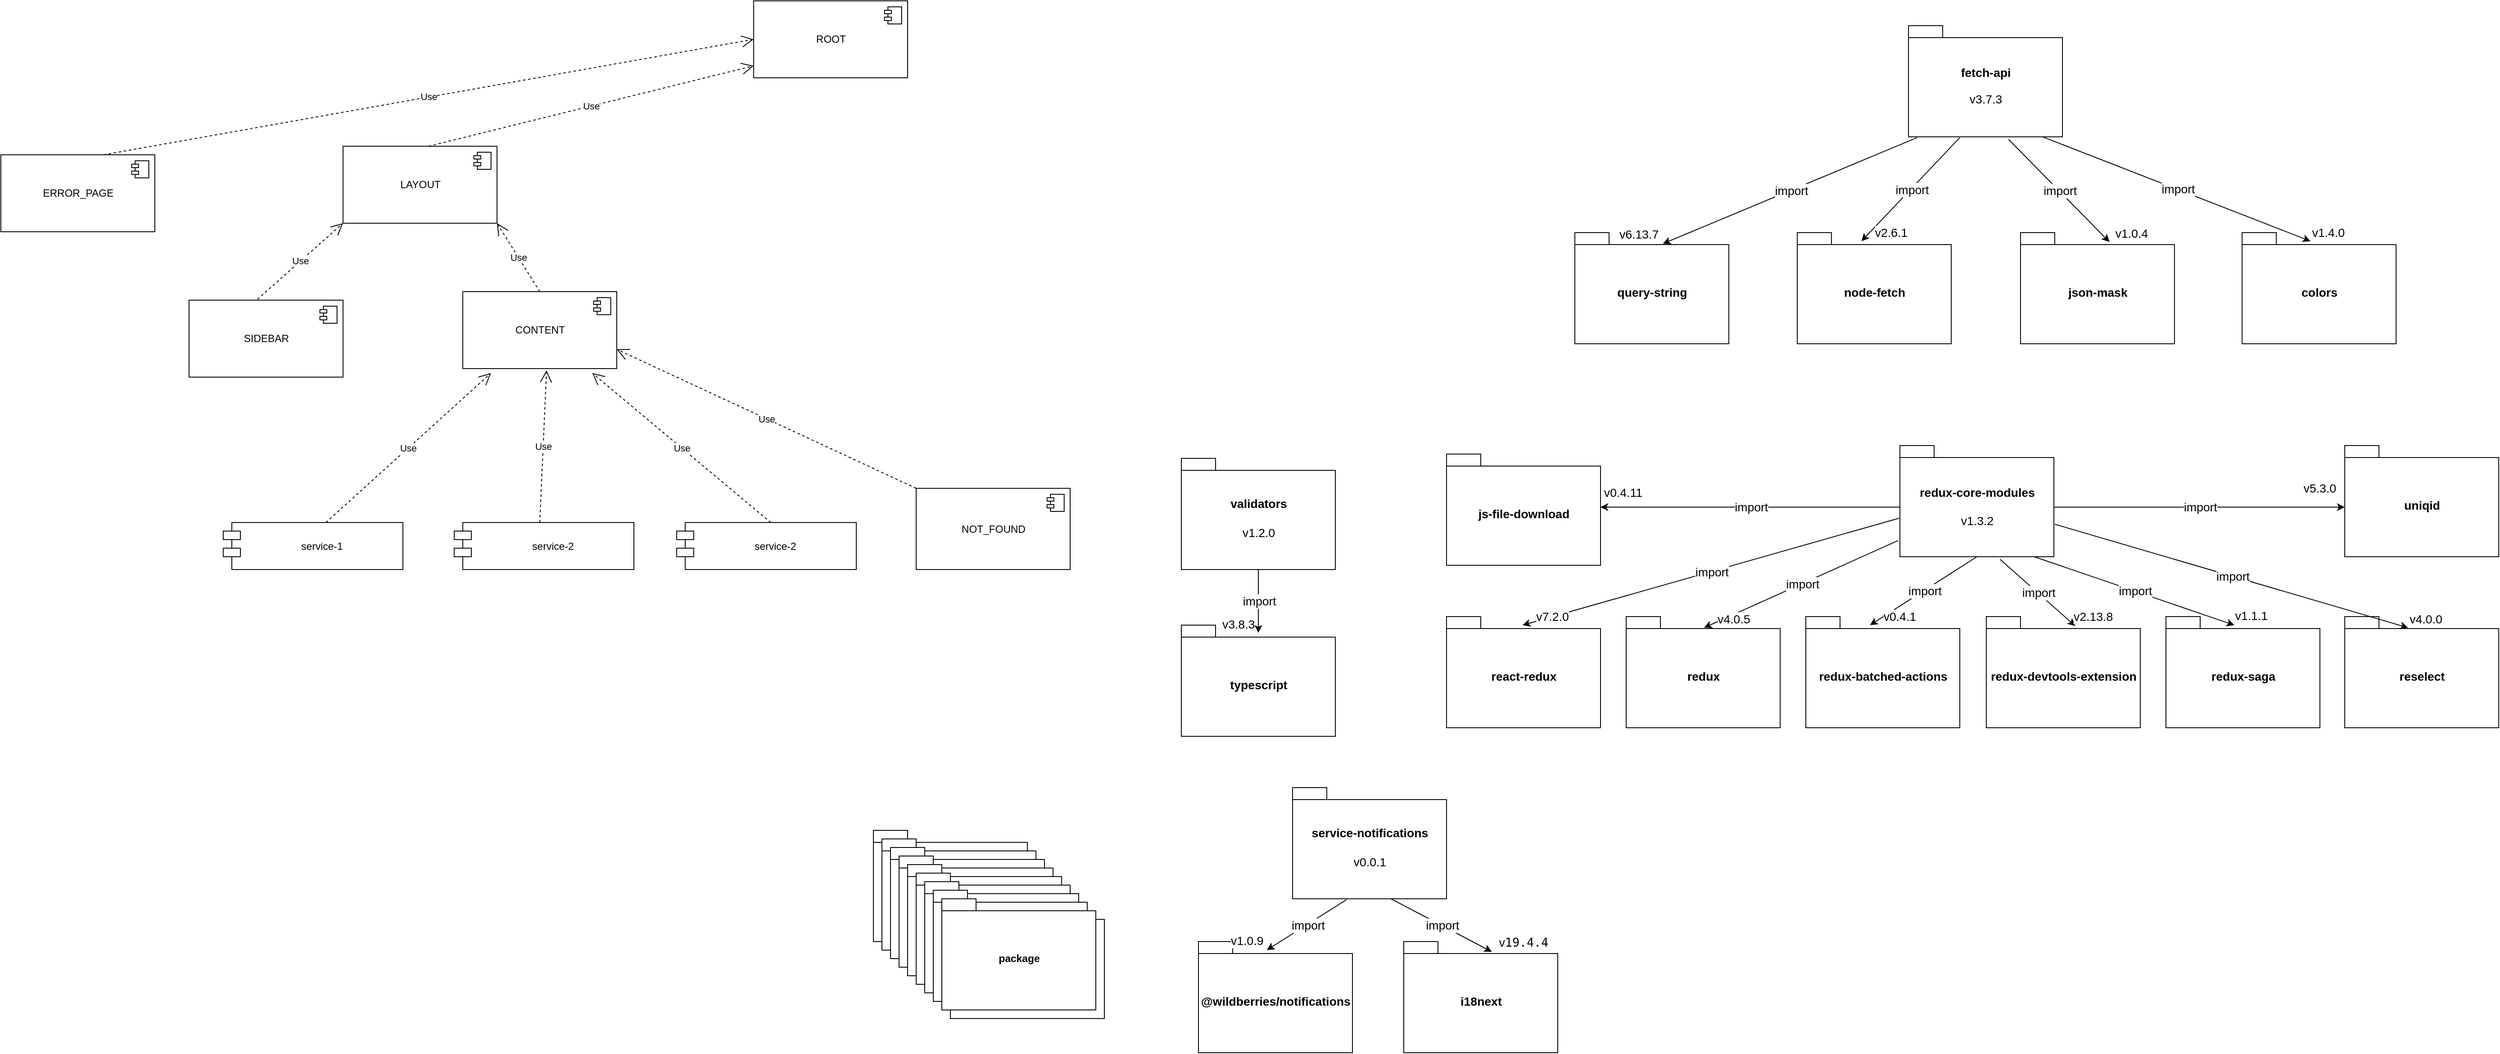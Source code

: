 <mxfile version="14.6.6" type="github">
  <diagram id="a_5FdtYtCZj7OGpo-Fc9" name="Page-1">
    <mxGraphModel dx="3689" dy="774" grid="1" gridSize="10" guides="1" tooltips="1" connect="1" arrows="1" fold="1" page="1" pageScale="1" pageWidth="2339" pageHeight="3300" math="0" shadow="0">
      <root>
        <mxCell id="0" />
        <mxCell id="1" parent="0" />
        <mxCell id="4YIqJ9_skGSq3MTqp_Pp-7" value="service-1" style="shape=module;align=left;spacingLeft=20;align=center;verticalAlign=middle;html=1;" parent="1" vertex="1">
          <mxGeometry x="-350" y="650" width="210" height="55" as="geometry" />
        </mxCell>
        <mxCell id="4YIqJ9_skGSq3MTqp_Pp-8" value="package" style="shape=folder;fontStyle=1;spacingTop=10;tabWidth=40;tabHeight=14;tabPosition=left;html=1;" parent="1" vertex="1">
          <mxGeometry x="410" y="1010" width="180" height="130" as="geometry" />
        </mxCell>
        <mxCell id="4YIqJ9_skGSq3MTqp_Pp-9" value="ROOT" style="html=1;dropTarget=0;" parent="1" vertex="1">
          <mxGeometry x="270" y="40" width="180" height="90" as="geometry" />
        </mxCell>
        <mxCell id="4YIqJ9_skGSq3MTqp_Pp-10" value="" style="shape=module;jettyWidth=8;jettyHeight=4;" parent="4YIqJ9_skGSq3MTqp_Pp-9" vertex="1">
          <mxGeometry x="1" width="20" height="20" relative="1" as="geometry">
            <mxPoint x="-27" y="7" as="offset" />
          </mxGeometry>
        </mxCell>
        <mxCell id="4YIqJ9_skGSq3MTqp_Pp-11" value="LAYOUT" style="html=1;dropTarget=0;" parent="1" vertex="1">
          <mxGeometry x="-210" y="210" width="180" height="90" as="geometry" />
        </mxCell>
        <mxCell id="4YIqJ9_skGSq3MTqp_Pp-12" value="" style="shape=module;jettyWidth=8;jettyHeight=4;" parent="4YIqJ9_skGSq3MTqp_Pp-11" vertex="1">
          <mxGeometry x="1" width="20" height="20" relative="1" as="geometry">
            <mxPoint x="-27" y="7" as="offset" />
          </mxGeometry>
        </mxCell>
        <mxCell id="4YIqJ9_skGSq3MTqp_Pp-13" value="SIDEBAR" style="html=1;dropTarget=0;" parent="1" vertex="1">
          <mxGeometry x="-390" y="390" width="180" height="90" as="geometry" />
        </mxCell>
        <mxCell id="4YIqJ9_skGSq3MTqp_Pp-14" value="" style="shape=module;jettyWidth=8;jettyHeight=4;" parent="4YIqJ9_skGSq3MTqp_Pp-13" vertex="1">
          <mxGeometry x="1" width="20" height="20" relative="1" as="geometry">
            <mxPoint x="-27" y="7" as="offset" />
          </mxGeometry>
        </mxCell>
        <mxCell id="4YIqJ9_skGSq3MTqp_Pp-15" value="CONTENT" style="html=1;dropTarget=0;" parent="1" vertex="1">
          <mxGeometry x="-70" y="380" width="180" height="90" as="geometry" />
        </mxCell>
        <mxCell id="4YIqJ9_skGSq3MTqp_Pp-16" value="" style="shape=module;jettyWidth=8;jettyHeight=4;" parent="4YIqJ9_skGSq3MTqp_Pp-15" vertex="1">
          <mxGeometry x="1" width="20" height="20" relative="1" as="geometry">
            <mxPoint x="-27" y="7" as="offset" />
          </mxGeometry>
        </mxCell>
        <mxCell id="4YIqJ9_skGSq3MTqp_Pp-17" value="service-2" style="shape=module;align=left;spacingLeft=20;align=center;verticalAlign=middle;html=1;" parent="1" vertex="1">
          <mxGeometry x="-80" y="650" width="210" height="55" as="geometry" />
        </mxCell>
        <mxCell id="4YIqJ9_skGSq3MTqp_Pp-18" value="service-2" style="shape=module;align=left;spacingLeft=20;align=center;verticalAlign=middle;html=1;" parent="1" vertex="1">
          <mxGeometry x="180" y="650" width="210" height="55" as="geometry" />
        </mxCell>
        <mxCell id="4YIqJ9_skGSq3MTqp_Pp-19" value="Use" style="endArrow=open;endSize=12;dashed=1;html=1;entryX=0;entryY=1;entryDx=0;entryDy=0;" parent="1" target="4YIqJ9_skGSq3MTqp_Pp-11" edge="1">
          <mxGeometry width="160" relative="1" as="geometry">
            <mxPoint x="-310" y="389" as="sourcePoint" />
            <mxPoint x="-150" y="389" as="targetPoint" />
          </mxGeometry>
        </mxCell>
        <mxCell id="4YIqJ9_skGSq3MTqp_Pp-20" value="ERROR_PAGE" style="html=1;dropTarget=0;" parent="1" vertex="1">
          <mxGeometry x="-610" y="220" width="180" height="90" as="geometry" />
        </mxCell>
        <mxCell id="4YIqJ9_skGSq3MTqp_Pp-21" value="" style="shape=module;jettyWidth=8;jettyHeight=4;" parent="4YIqJ9_skGSq3MTqp_Pp-20" vertex="1">
          <mxGeometry x="1" width="20" height="20" relative="1" as="geometry">
            <mxPoint x="-27" y="7" as="offset" />
          </mxGeometry>
        </mxCell>
        <mxCell id="4YIqJ9_skGSq3MTqp_Pp-22" value="Use" style="endArrow=open;endSize=12;dashed=1;html=1;entryX=0;entryY=0.5;entryDx=0;entryDy=0;" parent="1" target="4YIqJ9_skGSq3MTqp_Pp-9" edge="1">
          <mxGeometry width="160" relative="1" as="geometry">
            <mxPoint x="-490" y="220" as="sourcePoint" />
            <mxPoint x="-330" y="1" as="targetPoint" />
          </mxGeometry>
        </mxCell>
        <mxCell id="4YIqJ9_skGSq3MTqp_Pp-23" value="Use" style="endArrow=open;endSize=12;dashed=1;html=1;entryX=1;entryY=1;entryDx=0;entryDy=0;" parent="1" target="4YIqJ9_skGSq3MTqp_Pp-11" edge="1">
          <mxGeometry width="160" relative="1" as="geometry">
            <mxPoint x="20" y="380" as="sourcePoint" />
            <mxPoint x="120" y="291" as="targetPoint" />
          </mxGeometry>
        </mxCell>
        <mxCell id="4YIqJ9_skGSq3MTqp_Pp-24" value="package" style="shape=folder;fontStyle=1;spacingTop=10;tabWidth=40;tabHeight=14;tabPosition=left;html=1;" parent="1" vertex="1">
          <mxGeometry x="420" y="1020" width="180" height="130" as="geometry" />
        </mxCell>
        <mxCell id="4YIqJ9_skGSq3MTqp_Pp-25" value="package" style="shape=folder;fontStyle=1;spacingTop=10;tabWidth=40;tabHeight=14;tabPosition=left;html=1;" parent="1" vertex="1">
          <mxGeometry x="430" y="1030" width="180" height="130" as="geometry" />
        </mxCell>
        <mxCell id="4YIqJ9_skGSq3MTqp_Pp-26" value="package" style="shape=folder;fontStyle=1;spacingTop=10;tabWidth=40;tabHeight=14;tabPosition=left;html=1;" parent="1" vertex="1">
          <mxGeometry x="440" y="1040" width="180" height="130" as="geometry" />
        </mxCell>
        <mxCell id="4YIqJ9_skGSq3MTqp_Pp-27" value="package" style="shape=folder;fontStyle=1;spacingTop=10;tabWidth=40;tabHeight=14;tabPosition=left;html=1;" parent="1" vertex="1">
          <mxGeometry x="450" y="1050" width="180" height="130" as="geometry" />
        </mxCell>
        <mxCell id="4YIqJ9_skGSq3MTqp_Pp-28" value="package" style="shape=folder;fontStyle=1;spacingTop=10;tabWidth=40;tabHeight=14;tabPosition=left;html=1;" parent="1" vertex="1">
          <mxGeometry x="460" y="1060" width="180" height="130" as="geometry" />
        </mxCell>
        <mxCell id="4YIqJ9_skGSq3MTqp_Pp-29" value="&lt;code&gt;&lt;font&gt;&lt;font face=&quot;Helvetica&quot; style=&quot;font-size: 14px&quot;&gt;service-notifications&lt;br&gt;&lt;/font&gt;&lt;/font&gt;&lt;font face=&quot;Helvetica&quot;&gt;&lt;font style=&quot;font-size: 14px&quot;&gt;&lt;br&gt;&lt;span style=&quot;font-weight: normal&quot;&gt;v0.0.1&lt;/span&gt;&lt;/font&gt;&lt;br&gt;&lt;/font&gt;&lt;/code&gt;" style="shape=folder;fontStyle=1;spacingTop=10;tabWidth=40;tabHeight=14;tabPosition=left;html=1;" parent="1" vertex="1">
          <mxGeometry x="900" y="960" width="180" height="130" as="geometry" />
        </mxCell>
        <mxCell id="4YIqJ9_skGSq3MTqp_Pp-30" value="&lt;font style=&quot;font-size: 14px&quot;&gt;&lt;span style=&quot;background-color: rgb(255 , 255 , 255)&quot;&gt;&lt;font&gt;validators&lt;br&gt;&lt;br&gt;&lt;span style=&quot;font-weight: normal&quot;&gt;&lt;font&gt;v&lt;/font&gt;&lt;/span&gt;&lt;/font&gt;&lt;/span&gt;&lt;span style=&quot;font-family: , &amp;#34;consolas&amp;#34; , &amp;#34;liberation mono&amp;#34; , &amp;#34;menlo&amp;#34; , monospace ; background-color: rgb(255 , 255 , 255) ; font-weight: normal&quot;&gt;1.2.0&lt;/span&gt;&lt;/font&gt;&lt;span style=&quot;background-color: rgb(255 , 255 , 255)&quot;&gt;&lt;font style=&quot;font-size: 14px&quot;&gt;&lt;br&gt;&lt;/font&gt;&lt;/span&gt;" style="shape=folder;fontStyle=1;spacingTop=10;tabWidth=40;tabHeight=14;tabPosition=left;html=1;" parent="1" vertex="1">
          <mxGeometry x="770" y="575" width="180" height="130" as="geometry" />
        </mxCell>
        <mxCell id="4YIqJ9_skGSq3MTqp_Pp-31" value="&lt;span style=&quot;background-color: rgb(255 , 255 , 255)&quot;&gt;&lt;font style=&quot;font-size: 14px&quot;&gt;typescript&lt;/font&gt;&lt;/span&gt;" style="shape=folder;fontStyle=1;spacingTop=10;tabWidth=40;tabHeight=14;tabPosition=left;html=1;" parent="1" vertex="1">
          <mxGeometry x="770" y="770" width="180" height="130" as="geometry" />
        </mxCell>
        <mxCell id="4YIqJ9_skGSq3MTqp_Pp-32" value="&lt;span style=&quot;background-color: rgb(255 , 255 , 255)&quot;&gt;&lt;font style=&quot;font-size: 14px&quot;&gt;query-string&lt;/font&gt;&lt;/span&gt;" style="shape=folder;fontStyle=1;spacingTop=10;tabWidth=40;tabHeight=14;tabPosition=left;html=1;" parent="1" vertex="1">
          <mxGeometry x="1230" y="310.97" width="180" height="130" as="geometry" />
        </mxCell>
        <mxCell id="4YIqJ9_skGSq3MTqp_Pp-33" value="&lt;font&gt;&lt;font style=&quot;font-size: 14px&quot;&gt;node-fetch&lt;/font&gt;&lt;br&gt;&lt;/font&gt;" style="shape=folder;fontStyle=1;spacingTop=10;tabWidth=40;tabHeight=14;tabPosition=left;html=1;" parent="1" vertex="1">
          <mxGeometry x="1490" y="310.97" width="180" height="130" as="geometry" />
        </mxCell>
        <mxCell id="4YIqJ9_skGSq3MTqp_Pp-34" value="&lt;font&gt;&lt;font style=&quot;font-size: 14px&quot;&gt;json-mask&lt;/font&gt;&lt;br&gt;&lt;/font&gt;" style="shape=folder;fontStyle=1;spacingTop=10;tabWidth=40;tabHeight=14;tabPosition=left;html=1;" parent="1" vertex="1">
          <mxGeometry x="1750.98" y="310.97" width="180" height="130" as="geometry" />
        </mxCell>
        <mxCell id="4YIqJ9_skGSq3MTqp_Pp-36" value="&lt;font&gt;&lt;font style=&quot;font-size: 14px&quot;&gt;fetch-api&lt;/font&gt;&lt;br&gt;&lt;br&gt;&lt;font style=&quot;font-size: 14px ; font-weight: normal&quot;&gt;v3.7.3&lt;/font&gt;&lt;br&gt;&lt;/font&gt;" style="shape=folder;fontStyle=1;spacingTop=10;tabWidth=40;tabHeight=14;tabPosition=left;html=1;" parent="1" vertex="1">
          <mxGeometry x="1620" y="69.03" width="180" height="130" as="geometry" />
        </mxCell>
        <mxCell id="4YIqJ9_skGSq3MTqp_Pp-37" value="&lt;font&gt;&lt;font style=&quot;font-size: 14px&quot;&gt;colors&lt;/font&gt;&lt;br&gt;&lt;/font&gt;" style="shape=folder;fontStyle=1;spacingTop=10;tabWidth=40;tabHeight=14;tabPosition=left;html=1;" parent="1" vertex="1">
          <mxGeometry x="2010" y="310.97" width="180" height="130" as="geometry" />
        </mxCell>
        <mxCell id="4YIqJ9_skGSq3MTqp_Pp-38" value="Use" style="endArrow=open;endSize=12;dashed=1;html=1;entryX=0.183;entryY=1.059;entryDx=0;entryDy=0;entryPerimeter=0;" parent="1" target="4YIqJ9_skGSq3MTqp_Pp-15" edge="1">
          <mxGeometry width="160" relative="1" as="geometry">
            <mxPoint x="-230" y="650" as="sourcePoint" />
            <mxPoint x="20" y="480" as="targetPoint" />
          </mxGeometry>
        </mxCell>
        <mxCell id="4YIqJ9_skGSq3MTqp_Pp-39" value="Use" style="endArrow=open;endSize=12;dashed=1;html=1;entryX=0.544;entryY=1.022;entryDx=0;entryDy=0;entryPerimeter=0;" parent="1" target="4YIqJ9_skGSq3MTqp_Pp-15" edge="1">
          <mxGeometry width="160" relative="1" as="geometry">
            <mxPoint x="20" y="650" as="sourcePoint" />
            <mxPoint x="180" y="470" as="targetPoint" />
          </mxGeometry>
        </mxCell>
        <mxCell id="4YIqJ9_skGSq3MTqp_Pp-40" value="Use" style="endArrow=open;endSize=12;dashed=1;html=1;entryX=0.841;entryY=1.059;entryDx=0;entryDy=0;entryPerimeter=0;" parent="1" target="4YIqJ9_skGSq3MTqp_Pp-15" edge="1">
          <mxGeometry width="160" relative="1" as="geometry">
            <mxPoint x="290" y="650" as="sourcePoint" />
            <mxPoint x="297.92" y="471.98" as="targetPoint" />
          </mxGeometry>
        </mxCell>
        <mxCell id="4YIqJ9_skGSq3MTqp_Pp-41" value="Use" style="endArrow=open;endSize=12;dashed=1;html=1;entryX=0;entryY=0.844;entryDx=0;entryDy=0;entryPerimeter=0;" parent="1" target="4YIqJ9_skGSq3MTqp_Pp-9" edge="1">
          <mxGeometry width="160" relative="1" as="geometry">
            <mxPoint x="-110" y="210" as="sourcePoint" />
            <mxPoint x="650" y="75" as="targetPoint" />
          </mxGeometry>
        </mxCell>
        <mxCell id="4YIqJ9_skGSq3MTqp_Pp-42" value="NOT_FOUND" style="html=1;dropTarget=0;" parent="1" vertex="1">
          <mxGeometry x="460" y="610" width="180" height="95" as="geometry" />
        </mxCell>
        <mxCell id="4YIqJ9_skGSq3MTqp_Pp-43" value="" style="shape=module;jettyWidth=8;jettyHeight=4;" parent="4YIqJ9_skGSq3MTqp_Pp-42" vertex="1">
          <mxGeometry x="1" width="20" height="20" relative="1" as="geometry">
            <mxPoint x="-27" y="7" as="offset" />
          </mxGeometry>
        </mxCell>
        <mxCell id="4YIqJ9_skGSq3MTqp_Pp-46" value="Use" style="endArrow=open;endSize=12;dashed=1;html=1;exitX=0;exitY=0;exitDx=0;exitDy=0;entryX=1;entryY=0.75;entryDx=0;entryDy=0;" parent="1" source="4YIqJ9_skGSq3MTqp_Pp-42" target="4YIqJ9_skGSq3MTqp_Pp-15" edge="1">
          <mxGeometry width="160" relative="1" as="geometry">
            <mxPoint x="300" y="660" as="sourcePoint" />
            <mxPoint x="30" y="482" as="targetPoint" />
          </mxGeometry>
        </mxCell>
        <mxCell id="KczL7LweS5aCczgaJEiZ-11" value="Label" style="endArrow=classic;html=1;exitX=0.65;exitY=1.023;exitDx=0;exitDy=0;exitPerimeter=0;entryX=0.578;entryY=0.085;entryDx=0;entryDy=0;entryPerimeter=0;" edge="1" parent="1" source="4YIqJ9_skGSq3MTqp_Pp-36" target="4YIqJ9_skGSq3MTqp_Pp-34">
          <mxGeometry relative="1" as="geometry">
            <mxPoint x="1200" y="540.97" as="sourcePoint" />
            <mxPoint x="1420" y="540.97" as="targetPoint" />
          </mxGeometry>
        </mxCell>
        <mxCell id="KczL7LweS5aCczgaJEiZ-12" value="&lt;font style=&quot;font-size: 14px&quot;&gt;import&lt;/font&gt;" style="edgeLabel;resizable=0;html=1;align=center;verticalAlign=middle;" connectable="0" vertex="1" parent="KczL7LweS5aCczgaJEiZ-11">
          <mxGeometry relative="1" as="geometry">
            <mxPoint x="1" as="offset" />
          </mxGeometry>
        </mxCell>
        <mxCell id="KczL7LweS5aCczgaJEiZ-14" value="&lt;font style=&quot;font-size: 14px&quot;&gt;v1.0.4&lt;/font&gt;" style="edgeLabel;resizable=0;html=1;align=right;verticalAlign=bottom;" connectable="0" vertex="1" parent="KczL7LweS5aCczgaJEiZ-11">
          <mxGeometry x="1" relative="1" as="geometry">
            <mxPoint x="45" as="offset" />
          </mxGeometry>
        </mxCell>
        <mxCell id="KczL7LweS5aCczgaJEiZ-15" value="Label" style="endArrow=classic;html=1;entryX=0.444;entryY=0.077;entryDx=0;entryDy=0;entryPerimeter=0;exitX=0.872;exitY=1;exitDx=0;exitDy=0;exitPerimeter=0;" edge="1" parent="1" source="4YIqJ9_skGSq3MTqp_Pp-36" target="4YIqJ9_skGSq3MTqp_Pp-37">
          <mxGeometry relative="1" as="geometry">
            <mxPoint x="1980" y="300.97" as="sourcePoint" />
            <mxPoint x="1890" y="330.97" as="targetPoint" />
          </mxGeometry>
        </mxCell>
        <mxCell id="KczL7LweS5aCczgaJEiZ-16" value="&lt;font style=&quot;font-size: 14px&quot;&gt;import&lt;/font&gt;" style="edgeLabel;resizable=0;html=1;align=center;verticalAlign=middle;" connectable="0" vertex="1" parent="KczL7LweS5aCczgaJEiZ-15">
          <mxGeometry relative="1" as="geometry">
            <mxPoint x="1" as="offset" />
          </mxGeometry>
        </mxCell>
        <mxCell id="KczL7LweS5aCczgaJEiZ-18" value="&lt;font style=&quot;font-size: 14px&quot;&gt;v1.4.0&lt;/font&gt;" style="edgeLabel;resizable=0;html=1;align=right;verticalAlign=bottom;" connectable="0" vertex="1" parent="KczL7LweS5aCczgaJEiZ-15">
          <mxGeometry x="1" relative="1" as="geometry">
            <mxPoint x="40" as="offset" />
          </mxGeometry>
        </mxCell>
        <mxCell id="KczL7LweS5aCczgaJEiZ-19" value="Label" style="endArrow=classic;html=1;entryX=0.417;entryY=0.077;entryDx=0;entryDy=0;entryPerimeter=0;" edge="1" parent="1" target="4YIqJ9_skGSq3MTqp_Pp-33">
          <mxGeometry relative="1" as="geometry">
            <mxPoint x="1680" y="199.97" as="sourcePoint" />
            <mxPoint x="1680" y="300.97" as="targetPoint" />
          </mxGeometry>
        </mxCell>
        <mxCell id="KczL7LweS5aCczgaJEiZ-20" value="&lt;font style=&quot;font-size: 14px&quot;&gt;import&lt;/font&gt;" style="edgeLabel;resizable=0;html=1;align=center;verticalAlign=middle;" connectable="0" vertex="1" parent="KczL7LweS5aCczgaJEiZ-19">
          <mxGeometry relative="1" as="geometry">
            <mxPoint x="1" as="offset" />
          </mxGeometry>
        </mxCell>
        <mxCell id="KczL7LweS5aCczgaJEiZ-22" value="&lt;font style=&quot;font-size: 14px&quot;&gt;v2.6.1&lt;/font&gt;" style="edgeLabel;resizable=0;html=1;align=right;verticalAlign=bottom;" connectable="0" vertex="1" parent="KczL7LweS5aCczgaJEiZ-19">
          <mxGeometry x="1" relative="1" as="geometry">
            <mxPoint x="55" as="offset" />
          </mxGeometry>
        </mxCell>
        <mxCell id="KczL7LweS5aCczgaJEiZ-23" value="Label" style="endArrow=classic;html=1;entryX=0.572;entryY=0.1;entryDx=0;entryDy=0;entryPerimeter=0;exitX=0.056;exitY=1.007;exitDx=0;exitDy=0;exitPerimeter=0;" edge="1" parent="1" source="4YIqJ9_skGSq3MTqp_Pp-36" target="4YIqJ9_skGSq3MTqp_Pp-32">
          <mxGeometry relative="1" as="geometry">
            <mxPoint x="1570" y="200.97" as="sourcePoint" />
            <mxPoint x="1270" y="290.97" as="targetPoint" />
          </mxGeometry>
        </mxCell>
        <mxCell id="KczL7LweS5aCczgaJEiZ-24" value="&lt;font style=&quot;font-size: 14px&quot;&gt;import&lt;/font&gt;" style="edgeLabel;resizable=0;html=1;align=center;verticalAlign=middle;" connectable="0" vertex="1" parent="KczL7LweS5aCczgaJEiZ-23">
          <mxGeometry relative="1" as="geometry">
            <mxPoint x="1" as="offset" />
          </mxGeometry>
        </mxCell>
        <mxCell id="KczL7LweS5aCczgaJEiZ-26" value="&lt;span style=&quot;font-family: , &amp;#34;consolas&amp;#34; , &amp;#34;liberation mono&amp;#34; , &amp;#34;menlo&amp;#34; , monospace&quot;&gt;&lt;font style=&quot;font-size: 14px&quot;&gt;v6.13.7&lt;/font&gt;&lt;/span&gt;" style="edgeLabel;resizable=0;html=1;align=right;verticalAlign=bottom;" connectable="0" vertex="1" parent="KczL7LweS5aCczgaJEiZ-23">
          <mxGeometry x="1" relative="1" as="geometry">
            <mxPoint x="-4" as="offset" />
          </mxGeometry>
        </mxCell>
        <mxCell id="KczL7LweS5aCczgaJEiZ-27" value="&lt;span style=&quot;font-family: , &amp;#34;consolas&amp;#34; , &amp;#34;liberation mono&amp;#34; , &amp;#34;menlo&amp;#34; , monospace ; background-color: rgb(255 , 255 , 255)&quot;&gt;&lt;font style=&quot;font-size: 14px&quot;&gt;redux&lt;/font&gt;&lt;/span&gt;" style="shape=folder;fontStyle=1;spacingTop=10;tabWidth=40;tabHeight=14;tabPosition=left;html=1;" vertex="1" parent="1">
          <mxGeometry x="1290" y="760" width="180" height="130" as="geometry" />
        </mxCell>
        <mxCell id="KczL7LweS5aCczgaJEiZ-28" value="&lt;font&gt;&lt;span style=&quot;background-color: rgb(255 , 255 , 255)&quot;&gt;&lt;font style=&quot;font-size: 14px&quot;&gt;redux-batched-actions&lt;/font&gt;&lt;/span&gt;&lt;br&gt;&lt;/font&gt;" style="shape=folder;fontStyle=1;spacingTop=10;tabWidth=40;tabHeight=14;tabPosition=left;html=1;" vertex="1" parent="1">
          <mxGeometry x="1500" y="760" width="180" height="130" as="geometry" />
        </mxCell>
        <mxCell id="KczL7LweS5aCczgaJEiZ-29" value="&lt;font&gt;&lt;span style=&quot;background-color: rgb(255 , 255 , 255)&quot;&gt;&lt;font style=&quot;font-size: 14px&quot;&gt;redux-devtools-extension&lt;/font&gt;&lt;/span&gt;&lt;br&gt;&lt;/font&gt;" style="shape=folder;fontStyle=1;spacingTop=10;tabWidth=40;tabHeight=14;tabPosition=left;html=1;" vertex="1" parent="1">
          <mxGeometry x="1710.98" y="760" width="180" height="130" as="geometry" />
        </mxCell>
        <mxCell id="KczL7LweS5aCczgaJEiZ-30" value="&lt;font&gt;&lt;span style=&quot;background-color: rgb(255 , 255 , 255)&quot;&gt;&lt;font style=&quot;font-size: 14px&quot;&gt;redux-core-modules&lt;/font&gt;&lt;/span&gt;&lt;span style=&quot;font-size: 18px&quot;&gt;&lt;br&gt;&lt;/span&gt;&lt;br&gt;&lt;font style=&quot;font-size: 14px ; font-weight: normal&quot;&gt;v1.3.2&lt;/font&gt;&lt;br&gt;&lt;/font&gt;" style="shape=folder;fontStyle=1;spacingTop=10;tabWidth=40;tabHeight=14;tabPosition=left;html=1;" vertex="1" parent="1">
          <mxGeometry x="1610" y="560" width="180" height="130" as="geometry" />
        </mxCell>
        <mxCell id="KczL7LweS5aCczgaJEiZ-31" value="&lt;font&gt;&lt;span style=&quot;font-family: , &amp;#34;consolas&amp;#34; , &amp;#34;liberation mono&amp;#34; , &amp;#34;menlo&amp;#34; , monospace ; background-color: rgb(255 , 255 , 255)&quot;&gt;&lt;font style=&quot;font-size: 14px&quot;&gt;redux-saga&lt;/font&gt;&lt;/span&gt;&lt;br&gt;&lt;/font&gt;" style="shape=folder;fontStyle=1;spacingTop=10;tabWidth=40;tabHeight=14;tabPosition=left;html=1;" vertex="1" parent="1">
          <mxGeometry x="1920.98" y="760" width="180" height="130" as="geometry" />
        </mxCell>
        <mxCell id="KczL7LweS5aCczgaJEiZ-32" value="Label" style="endArrow=classic;html=1;exitX=0.65;exitY=1.023;exitDx=0;exitDy=0;exitPerimeter=0;entryX=0.578;entryY=0.085;entryDx=0;entryDy=0;entryPerimeter=0;" edge="1" parent="1" source="KczL7LweS5aCczgaJEiZ-30" target="KczL7LweS5aCczgaJEiZ-29">
          <mxGeometry relative="1" as="geometry">
            <mxPoint x="1160" y="1031.94" as="sourcePoint" />
            <mxPoint x="1380" y="1031.94" as="targetPoint" />
          </mxGeometry>
        </mxCell>
        <mxCell id="KczL7LweS5aCczgaJEiZ-33" value="&lt;font style=&quot;font-size: 14px&quot;&gt;import&lt;/font&gt;" style="edgeLabel;resizable=0;html=1;align=center;verticalAlign=middle;" connectable="0" vertex="1" parent="KczL7LweS5aCczgaJEiZ-32">
          <mxGeometry relative="1" as="geometry">
            <mxPoint x="1" as="offset" />
          </mxGeometry>
        </mxCell>
        <mxCell id="KczL7LweS5aCczgaJEiZ-34" value="&lt;font style=&quot;font-size: 14px&quot;&gt;&lt;font&gt;v&lt;/font&gt;&lt;span style=&quot;font-family: , &amp;#34;consolas&amp;#34; , &amp;#34;liberation mono&amp;#34; , &amp;#34;menlo&amp;#34; , monospace&quot;&gt;2.13.8&lt;/span&gt;&lt;/font&gt;" style="edgeLabel;resizable=0;html=1;align=right;verticalAlign=bottom;" connectable="0" vertex="1" parent="KczL7LweS5aCczgaJEiZ-32">
          <mxGeometry x="1" relative="1" as="geometry">
            <mxPoint x="45" as="offset" />
          </mxGeometry>
        </mxCell>
        <mxCell id="KczL7LweS5aCczgaJEiZ-35" value="Label" style="endArrow=classic;html=1;entryX=0.444;entryY=0.077;entryDx=0;entryDy=0;entryPerimeter=0;exitX=0.872;exitY=1;exitDx=0;exitDy=0;exitPerimeter=0;" edge="1" parent="1" source="KczL7LweS5aCczgaJEiZ-30" target="KczL7LweS5aCczgaJEiZ-31">
          <mxGeometry relative="1" as="geometry">
            <mxPoint x="1940" y="791.94" as="sourcePoint" />
            <mxPoint x="1850" y="821.94" as="targetPoint" />
          </mxGeometry>
        </mxCell>
        <mxCell id="KczL7LweS5aCczgaJEiZ-36" value="&lt;font style=&quot;font-size: 14px&quot;&gt;import&lt;/font&gt;" style="edgeLabel;resizable=0;html=1;align=center;verticalAlign=middle;" connectable="0" vertex="1" parent="KczL7LweS5aCczgaJEiZ-35">
          <mxGeometry relative="1" as="geometry">
            <mxPoint x="1" as="offset" />
          </mxGeometry>
        </mxCell>
        <mxCell id="KczL7LweS5aCczgaJEiZ-37" value="&lt;font style=&quot;font-size: 14px&quot;&gt;&lt;font&gt;v&lt;/font&gt;&lt;span style=&quot;font-family: , &amp;#34;consolas&amp;#34; , &amp;#34;liberation mono&amp;#34; , &amp;#34;menlo&amp;#34; , monospace&quot;&gt;1.1.1&lt;/span&gt;&lt;/font&gt;" style="edgeLabel;resizable=0;html=1;align=right;verticalAlign=bottom;" connectable="0" vertex="1" parent="KczL7LweS5aCczgaJEiZ-35">
          <mxGeometry x="1" relative="1" as="geometry">
            <mxPoint x="40" as="offset" />
          </mxGeometry>
        </mxCell>
        <mxCell id="KczL7LweS5aCczgaJEiZ-38" value="Label" style="endArrow=classic;html=1;entryX=0.417;entryY=0.077;entryDx=0;entryDy=0;entryPerimeter=0;exitX=0.5;exitY=1;exitDx=0;exitDy=0;exitPerimeter=0;" edge="1" parent="1" target="KczL7LweS5aCczgaJEiZ-28" source="KczL7LweS5aCczgaJEiZ-30">
          <mxGeometry relative="1" as="geometry">
            <mxPoint x="1640" y="690.94" as="sourcePoint" />
            <mxPoint x="1640" y="791.94" as="targetPoint" />
          </mxGeometry>
        </mxCell>
        <mxCell id="KczL7LweS5aCczgaJEiZ-39" value="&lt;font style=&quot;font-size: 14px&quot;&gt;import&lt;/font&gt;" style="edgeLabel;resizable=0;html=1;align=center;verticalAlign=middle;" connectable="0" vertex="1" parent="KczL7LweS5aCczgaJEiZ-38">
          <mxGeometry relative="1" as="geometry">
            <mxPoint x="1" as="offset" />
          </mxGeometry>
        </mxCell>
        <mxCell id="KczL7LweS5aCczgaJEiZ-40" value="&lt;font style=&quot;font-size: 14px&quot;&gt;&lt;font&gt;v&lt;/font&gt;&lt;span style=&quot;font-family: , &amp;#34;consolas&amp;#34; , &amp;#34;liberation mono&amp;#34; , &amp;#34;menlo&amp;#34; , monospace&quot;&gt;0.4.1&lt;/span&gt;&lt;/font&gt;" style="edgeLabel;resizable=0;html=1;align=right;verticalAlign=bottom;" connectable="0" vertex="1" parent="KczL7LweS5aCczgaJEiZ-38">
          <mxGeometry x="1" relative="1" as="geometry">
            <mxPoint x="55" as="offset" />
          </mxGeometry>
        </mxCell>
        <mxCell id="KczL7LweS5aCczgaJEiZ-41" value="Label" style="endArrow=classic;html=1;exitX=0;exitY=0;exitDx=0;exitDy=72;exitPerimeter=0;" edge="1" parent="1" source="KczL7LweS5aCczgaJEiZ-30">
          <mxGeometry relative="1" as="geometry">
            <mxPoint x="1550" y="691" as="sourcePoint" />
            <mxPoint x="1260" y="632" as="targetPoint" />
          </mxGeometry>
        </mxCell>
        <mxCell id="KczL7LweS5aCczgaJEiZ-42" value="&lt;font style=&quot;font-size: 14px&quot;&gt;import&lt;/font&gt;" style="edgeLabel;resizable=0;html=1;align=center;verticalAlign=middle;" connectable="0" vertex="1" parent="KczL7LweS5aCczgaJEiZ-41">
          <mxGeometry relative="1" as="geometry">
            <mxPoint x="1" as="offset" />
          </mxGeometry>
        </mxCell>
        <mxCell id="KczL7LweS5aCczgaJEiZ-43" value="&lt;span style=&quot;font-family: , &amp;#34;consolas&amp;#34; , &amp;#34;liberation mono&amp;#34; , &amp;#34;menlo&amp;#34; , monospace&quot;&gt;&lt;font style=&quot;font-size: 14px&quot;&gt;v6.13.7&lt;/font&gt;&lt;/span&gt;" style="edgeLabel;resizable=0;html=1;align=right;verticalAlign=bottom;" connectable="0" vertex="1" parent="KczL7LweS5aCczgaJEiZ-41">
          <mxGeometry x="1" relative="1" as="geometry">
            <mxPoint x="-4" as="offset" />
          </mxGeometry>
        </mxCell>
        <mxCell id="KczL7LweS5aCczgaJEiZ-44" value="&lt;span style=&quot;background-color: rgb(255 , 255 , 255)&quot;&gt;&lt;font style=&quot;font-size: 14px&quot;&gt;react-redux&lt;/font&gt;&lt;/span&gt;" style="shape=folder;fontStyle=1;spacingTop=10;tabWidth=40;tabHeight=14;tabPosition=left;html=1;" vertex="1" parent="1">
          <mxGeometry x="1080" y="760" width="180" height="130" as="geometry" />
        </mxCell>
        <mxCell id="KczL7LweS5aCczgaJEiZ-45" value="&lt;font&gt;&lt;span style=&quot;font-family: , &amp;#34;consolas&amp;#34; , &amp;#34;liberation mono&amp;#34; , &amp;#34;menlo&amp;#34; , monospace ; background-color: rgb(255 , 255 , 255)&quot;&gt;&lt;font style=&quot;font-size: 14px&quot;&gt;reselect&lt;/font&gt;&lt;/span&gt;&lt;br&gt;&lt;/font&gt;" style="shape=folder;fontStyle=1;spacingTop=10;tabWidth=40;tabHeight=14;tabPosition=left;html=1;" vertex="1" parent="1">
          <mxGeometry x="2130" y="760" width="180" height="130" as="geometry" />
        </mxCell>
        <mxCell id="KczL7LweS5aCczgaJEiZ-46" value="&lt;span style=&quot;font-family: , &amp;#34;consolas&amp;#34; , &amp;#34;liberation mono&amp;#34; , &amp;#34;menlo&amp;#34; , monospace ; background-color: rgb(255 , 255 , 255)&quot;&gt;&lt;font style=&quot;font-size: 14px&quot;&gt;js-file-download&lt;/font&gt;&lt;/span&gt;" style="shape=folder;fontStyle=1;spacingTop=10;tabWidth=40;tabHeight=14;tabPosition=left;html=1;" vertex="1" parent="1">
          <mxGeometry x="1080" y="570" width="180" height="130" as="geometry" />
        </mxCell>
        <mxCell id="KczL7LweS5aCczgaJEiZ-47" value="&lt;span style=&quot;background-color: rgb(255 , 255 , 255)&quot;&gt;&lt;font style=&quot;font-size: 14px&quot;&gt;uniqid&lt;/font&gt;&lt;/span&gt;" style="shape=folder;fontStyle=1;spacingTop=10;tabWidth=40;tabHeight=14;tabPosition=left;html=1;" vertex="1" parent="1">
          <mxGeometry x="2130" y="560" width="180" height="130" as="geometry" />
        </mxCell>
        <mxCell id="KczL7LweS5aCczgaJEiZ-48" value="&lt;font style=&quot;font-size: 14px&quot;&gt;&lt;font&gt;v&lt;/font&gt;&lt;span style=&quot;font-family: , &amp;#34;consolas&amp;#34; , &amp;#34;liberation mono&amp;#34; , &amp;#34;menlo&amp;#34; , monospace&quot;&gt;0.4.11&lt;/span&gt;&lt;/font&gt;" style="edgeLabel;resizable=0;html=1;align=right;verticalAlign=bottom;" connectable="0" vertex="1" parent="1">
          <mxGeometry x="1309.996" y="625.004" as="geometry" />
        </mxCell>
        <mxCell id="KczL7LweS5aCczgaJEiZ-49" value="Label" style="endArrow=classic;html=1;entryX=0.494;entryY=0.077;entryDx=0;entryDy=0;entryPerimeter=0;exitX=-0.006;exitY=0.654;exitDx=0;exitDy=0;exitPerimeter=0;" edge="1" parent="1" source="KczL7LweS5aCczgaJEiZ-30" target="KczL7LweS5aCczgaJEiZ-44">
          <mxGeometry relative="1" as="geometry">
            <mxPoint x="1554.94" y="660" as="sourcePoint" />
            <mxPoint x="1430.0" y="740.01" as="targetPoint" />
          </mxGeometry>
        </mxCell>
        <mxCell id="KczL7LweS5aCczgaJEiZ-50" value="&lt;font style=&quot;font-size: 14px&quot;&gt;import&lt;/font&gt;" style="edgeLabel;resizable=0;html=1;align=center;verticalAlign=middle;" connectable="0" vertex="1" parent="KczL7LweS5aCczgaJEiZ-49">
          <mxGeometry relative="1" as="geometry">
            <mxPoint x="1" as="offset" />
          </mxGeometry>
        </mxCell>
        <mxCell id="KczL7LweS5aCczgaJEiZ-51" value="&lt;font style=&quot;font-size: 14px&quot;&gt;&lt;font&gt;v&lt;/font&gt;&lt;span style=&quot;font-family: , &amp;#34;consolas&amp;#34; , &amp;#34;liberation mono&amp;#34; , &amp;#34;menlo&amp;#34; , monospace&quot;&gt;7.2.0&lt;/span&gt;&lt;/font&gt;" style="edgeLabel;resizable=0;html=1;align=right;verticalAlign=bottom;" connectable="0" vertex="1" parent="KczL7LweS5aCczgaJEiZ-49">
          <mxGeometry x="1" relative="1" as="geometry">
            <mxPoint x="55" as="offset" />
          </mxGeometry>
        </mxCell>
        <mxCell id="KczL7LweS5aCczgaJEiZ-52" value="Label" style="endArrow=classic;html=1;entryX=0.506;entryY=0.1;entryDx=0;entryDy=0;entryPerimeter=0;exitX=-0.011;exitY=0.854;exitDx=0;exitDy=0;exitPerimeter=0;" edge="1" parent="1" source="KczL7LweS5aCczgaJEiZ-30" target="KczL7LweS5aCczgaJEiZ-27">
          <mxGeometry relative="1" as="geometry">
            <mxPoint x="1618.92" y="655.02" as="sourcePoint" />
            <mxPoint x="1178.92" y="780.01" as="targetPoint" />
          </mxGeometry>
        </mxCell>
        <mxCell id="KczL7LweS5aCczgaJEiZ-53" value="&lt;font style=&quot;font-size: 14px&quot;&gt;import&lt;/font&gt;" style="edgeLabel;resizable=0;html=1;align=center;verticalAlign=middle;" connectable="0" vertex="1" parent="KczL7LweS5aCczgaJEiZ-52">
          <mxGeometry relative="1" as="geometry">
            <mxPoint x="1" as="offset" />
          </mxGeometry>
        </mxCell>
        <mxCell id="KczL7LweS5aCczgaJEiZ-54" value="&lt;font style=&quot;font-size: 14px&quot;&gt;&lt;font&gt;v&lt;/font&gt;&lt;span style=&quot;font-family: , &amp;#34;consolas&amp;#34; , &amp;#34;liberation mono&amp;#34; , &amp;#34;menlo&amp;#34; , monospace&quot;&gt;4.0.5&lt;/span&gt;&lt;/font&gt;" style="edgeLabel;resizable=0;html=1;align=right;verticalAlign=bottom;" connectable="0" vertex="1" parent="KczL7LweS5aCczgaJEiZ-52">
          <mxGeometry x="1" relative="1" as="geometry">
            <mxPoint x="55" as="offset" />
          </mxGeometry>
        </mxCell>
        <mxCell id="KczL7LweS5aCczgaJEiZ-55" value="Label" style="endArrow=classic;html=1;entryX=0;entryY=0;entryDx=0;entryDy=72;entryPerimeter=0;exitX=0;exitY=0;exitDx=180;exitDy=72;exitPerimeter=0;" edge="1" parent="1" source="KczL7LweS5aCczgaJEiZ-30" target="KczL7LweS5aCczgaJEiZ-47">
          <mxGeometry relative="1" as="geometry">
            <mxPoint x="1794" y="632" as="sourcePoint" />
            <mxPoint x="1610" y="741.98" as="targetPoint" />
          </mxGeometry>
        </mxCell>
        <mxCell id="KczL7LweS5aCczgaJEiZ-56" value="&lt;font style=&quot;font-size: 14px&quot;&gt;import&lt;/font&gt;" style="edgeLabel;resizable=0;html=1;align=center;verticalAlign=middle;" connectable="0" vertex="1" parent="KczL7LweS5aCczgaJEiZ-55">
          <mxGeometry relative="1" as="geometry">
            <mxPoint x="1" as="offset" />
          </mxGeometry>
        </mxCell>
        <mxCell id="KczL7LweS5aCczgaJEiZ-57" value="&lt;font style=&quot;font-size: 14px&quot;&gt;&lt;font&gt;v&lt;/font&gt;&lt;span style=&quot;font-family: , &amp;#34;consolas&amp;#34; , &amp;#34;liberation mono&amp;#34; , &amp;#34;menlo&amp;#34; , monospace&quot;&gt;5.3.0&lt;/span&gt;&lt;/font&gt;" style="edgeLabel;resizable=0;html=1;align=right;verticalAlign=bottom;" connectable="0" vertex="1" parent="KczL7LweS5aCczgaJEiZ-55">
          <mxGeometry x="1" relative="1" as="geometry">
            <mxPoint x="-10" y="-12" as="offset" />
          </mxGeometry>
        </mxCell>
        <mxCell id="KczL7LweS5aCczgaJEiZ-58" value="Label" style="endArrow=classic;html=1;entryX=0.411;entryY=0.1;entryDx=0;entryDy=0;entryPerimeter=0;exitX=1.006;exitY=0.708;exitDx=0;exitDy=0;exitPerimeter=0;" edge="1" parent="1" source="KczL7LweS5aCczgaJEiZ-30" target="KczL7LweS5aCczgaJEiZ-45">
          <mxGeometry relative="1" as="geometry">
            <mxPoint x="1804.01" y="670" as="sourcePoint" />
            <mxPoint x="2037.95" y="750.01" as="targetPoint" />
          </mxGeometry>
        </mxCell>
        <mxCell id="KczL7LweS5aCczgaJEiZ-59" value="&lt;font style=&quot;font-size: 14px&quot;&gt;import&lt;/font&gt;" style="edgeLabel;resizable=0;html=1;align=center;verticalAlign=middle;" connectable="0" vertex="1" parent="KczL7LweS5aCczgaJEiZ-58">
          <mxGeometry relative="1" as="geometry">
            <mxPoint x="1" as="offset" />
          </mxGeometry>
        </mxCell>
        <mxCell id="KczL7LweS5aCczgaJEiZ-60" value="&lt;font style=&quot;font-size: 14px&quot;&gt;&lt;font&gt;v&lt;/font&gt;&lt;span style=&quot;font-family: , &amp;#34;consolas&amp;#34; , &amp;#34;liberation mono&amp;#34; , &amp;#34;menlo&amp;#34; , monospace&quot;&gt;4.0.0&lt;/span&gt;&lt;/font&gt;" style="edgeLabel;resizable=0;html=1;align=right;verticalAlign=bottom;" connectable="0" vertex="1" parent="KczL7LweS5aCczgaJEiZ-58">
          <mxGeometry x="1" relative="1" as="geometry">
            <mxPoint x="40" as="offset" />
          </mxGeometry>
        </mxCell>
        <mxCell id="KczL7LweS5aCczgaJEiZ-61" value="Label" style="endArrow=classic;html=1;exitX=0.5;exitY=1;exitDx=0;exitDy=0;exitPerimeter=0;" edge="1" parent="1" source="4YIqJ9_skGSq3MTqp_Pp-30">
          <mxGeometry relative="1" as="geometry">
            <mxPoint x="1120" y="740" as="sourcePoint" />
            <mxPoint x="860" y="779" as="targetPoint" />
          </mxGeometry>
        </mxCell>
        <mxCell id="KczL7LweS5aCczgaJEiZ-62" value="&lt;font style=&quot;font-size: 14px&quot;&gt;import&lt;/font&gt;" style="edgeLabel;resizable=0;html=1;align=center;verticalAlign=middle;" connectable="0" vertex="1" parent="KczL7LweS5aCczgaJEiZ-61">
          <mxGeometry relative="1" as="geometry">
            <mxPoint x="1" as="offset" />
          </mxGeometry>
        </mxCell>
        <mxCell id="KczL7LweS5aCczgaJEiZ-63" value="&lt;font style=&quot;font-size: 14px&quot;&gt;&lt;span style=&quot;font-family: , &amp;#34;consolas&amp;#34; , &amp;#34;liberation mono&amp;#34; , &amp;#34;menlo&amp;#34; , monospace&quot;&gt;&lt;font&gt;v&lt;/font&gt;&lt;/span&gt;&lt;span style=&quot;font-family: , &amp;#34;consolas&amp;#34; , &amp;#34;liberation mono&amp;#34; , &amp;#34;menlo&amp;#34; , monospace&quot;&gt;3.8.3&lt;/span&gt;&lt;/font&gt;" style="edgeLabel;resizable=0;html=1;align=right;verticalAlign=bottom;" connectable="0" vertex="1" parent="KczL7LweS5aCczgaJEiZ-61">
          <mxGeometry x="1" relative="1" as="geometry">
            <mxPoint x="-4" as="offset" />
          </mxGeometry>
        </mxCell>
        <mxCell id="KczL7LweS5aCczgaJEiZ-64" value="package" style="shape=folder;fontStyle=1;spacingTop=10;tabWidth=40;tabHeight=14;tabPosition=left;html=1;" vertex="1" parent="1">
          <mxGeometry x="420" y="1020" width="180" height="130" as="geometry" />
        </mxCell>
        <mxCell id="KczL7LweS5aCczgaJEiZ-65" value="package" style="shape=folder;fontStyle=1;spacingTop=10;tabWidth=40;tabHeight=14;tabPosition=left;html=1;" vertex="1" parent="1">
          <mxGeometry x="430" y="1030" width="180" height="130" as="geometry" />
        </mxCell>
        <mxCell id="KczL7LweS5aCczgaJEiZ-66" value="package" style="shape=folder;fontStyle=1;spacingTop=10;tabWidth=40;tabHeight=14;tabPosition=left;html=1;" vertex="1" parent="1">
          <mxGeometry x="440" y="1040" width="180" height="130" as="geometry" />
        </mxCell>
        <mxCell id="KczL7LweS5aCczgaJEiZ-67" value="package" style="shape=folder;fontStyle=1;spacingTop=10;tabWidth=40;tabHeight=14;tabPosition=left;html=1;" vertex="1" parent="1">
          <mxGeometry x="450" y="1050" width="180" height="130" as="geometry" />
        </mxCell>
        <mxCell id="KczL7LweS5aCczgaJEiZ-68" value="package" style="shape=folder;fontStyle=1;spacingTop=10;tabWidth=40;tabHeight=14;tabPosition=left;html=1;" vertex="1" parent="1">
          <mxGeometry x="460" y="1060" width="180" height="130" as="geometry" />
        </mxCell>
        <mxCell id="KczL7LweS5aCczgaJEiZ-69" value="package" style="shape=folder;fontStyle=1;spacingTop=10;tabWidth=40;tabHeight=14;tabPosition=left;html=1;" vertex="1" parent="1">
          <mxGeometry x="470" y="1070" width="180" height="130" as="geometry" />
        </mxCell>
        <mxCell id="KczL7LweS5aCczgaJEiZ-70" value="package" style="shape=folder;fontStyle=1;spacingTop=10;tabWidth=40;tabHeight=14;tabPosition=left;html=1;" vertex="1" parent="1">
          <mxGeometry x="430" y="1030" width="180" height="130" as="geometry" />
        </mxCell>
        <mxCell id="KczL7LweS5aCczgaJEiZ-71" value="package" style="shape=folder;fontStyle=1;spacingTop=10;tabWidth=40;tabHeight=14;tabPosition=left;html=1;" vertex="1" parent="1">
          <mxGeometry x="440" y="1040" width="180" height="130" as="geometry" />
        </mxCell>
        <mxCell id="KczL7LweS5aCczgaJEiZ-72" value="package" style="shape=folder;fontStyle=1;spacingTop=10;tabWidth=40;tabHeight=14;tabPosition=left;html=1;" vertex="1" parent="1">
          <mxGeometry x="450" y="1050" width="180" height="130" as="geometry" />
        </mxCell>
        <mxCell id="KczL7LweS5aCczgaJEiZ-73" value="package" style="shape=folder;fontStyle=1;spacingTop=10;tabWidth=40;tabHeight=14;tabPosition=left;html=1;" vertex="1" parent="1">
          <mxGeometry x="460" y="1060" width="180" height="130" as="geometry" />
        </mxCell>
        <mxCell id="KczL7LweS5aCczgaJEiZ-74" value="package" style="shape=folder;fontStyle=1;spacingTop=10;tabWidth=40;tabHeight=14;tabPosition=left;html=1;" vertex="1" parent="1">
          <mxGeometry x="470" y="1070" width="180" height="130" as="geometry" />
        </mxCell>
        <mxCell id="KczL7LweS5aCczgaJEiZ-75" value="package" style="shape=folder;fontStyle=1;spacingTop=10;tabWidth=40;tabHeight=14;tabPosition=left;html=1;" vertex="1" parent="1">
          <mxGeometry x="480" y="1080" width="180" height="130" as="geometry" />
        </mxCell>
        <mxCell id="KczL7LweS5aCczgaJEiZ-76" value="package" style="shape=folder;fontStyle=1;spacingTop=10;tabWidth=40;tabHeight=14;tabPosition=left;html=1;" vertex="1" parent="1">
          <mxGeometry x="440" y="1040" width="180" height="130" as="geometry" />
        </mxCell>
        <mxCell id="KczL7LweS5aCczgaJEiZ-77" value="package" style="shape=folder;fontStyle=1;spacingTop=10;tabWidth=40;tabHeight=14;tabPosition=left;html=1;" vertex="1" parent="1">
          <mxGeometry x="450" y="1050" width="180" height="130" as="geometry" />
        </mxCell>
        <mxCell id="KczL7LweS5aCczgaJEiZ-78" value="package" style="shape=folder;fontStyle=1;spacingTop=10;tabWidth=40;tabHeight=14;tabPosition=left;html=1;" vertex="1" parent="1">
          <mxGeometry x="460" y="1060" width="180" height="130" as="geometry" />
        </mxCell>
        <mxCell id="KczL7LweS5aCczgaJEiZ-79" value="package" style="shape=folder;fontStyle=1;spacingTop=10;tabWidth=40;tabHeight=14;tabPosition=left;html=1;" vertex="1" parent="1">
          <mxGeometry x="470" y="1070" width="180" height="130" as="geometry" />
        </mxCell>
        <mxCell id="KczL7LweS5aCczgaJEiZ-80" value="package" style="shape=folder;fontStyle=1;spacingTop=10;tabWidth=40;tabHeight=14;tabPosition=left;html=1;" vertex="1" parent="1">
          <mxGeometry x="480" y="1080" width="180" height="130" as="geometry" />
        </mxCell>
        <mxCell id="KczL7LweS5aCczgaJEiZ-81" value="package" style="shape=folder;fontStyle=1;spacingTop=10;tabWidth=40;tabHeight=14;tabPosition=left;html=1;" vertex="1" parent="1">
          <mxGeometry x="490" y="1090" width="180" height="130" as="geometry" />
        </mxCell>
        <mxCell id="KczL7LweS5aCczgaJEiZ-82" value="package" style="shape=folder;fontStyle=1;spacingTop=10;tabWidth=40;tabHeight=14;tabPosition=left;html=1;" vertex="1" parent="1">
          <mxGeometry x="450" y="1050" width="180" height="130" as="geometry" />
        </mxCell>
        <mxCell id="KczL7LweS5aCczgaJEiZ-83" value="package" style="shape=folder;fontStyle=1;spacingTop=10;tabWidth=40;tabHeight=14;tabPosition=left;html=1;" vertex="1" parent="1">
          <mxGeometry x="460" y="1060" width="180" height="130" as="geometry" />
        </mxCell>
        <mxCell id="KczL7LweS5aCczgaJEiZ-84" value="package" style="shape=folder;fontStyle=1;spacingTop=10;tabWidth=40;tabHeight=14;tabPosition=left;html=1;" vertex="1" parent="1">
          <mxGeometry x="470" y="1070" width="180" height="130" as="geometry" />
        </mxCell>
        <mxCell id="KczL7LweS5aCczgaJEiZ-85" value="package" style="shape=folder;fontStyle=1;spacingTop=10;tabWidth=40;tabHeight=14;tabPosition=left;html=1;" vertex="1" parent="1">
          <mxGeometry x="480" y="1080" width="180" height="130" as="geometry" />
        </mxCell>
        <mxCell id="KczL7LweS5aCczgaJEiZ-86" value="package" style="shape=folder;fontStyle=1;spacingTop=10;tabWidth=40;tabHeight=14;tabPosition=left;html=1;" vertex="1" parent="1">
          <mxGeometry x="490" y="1090" width="180" height="130" as="geometry" />
        </mxCell>
        <mxCell id="KczL7LweS5aCczgaJEiZ-87" value="package" style="shape=folder;fontStyle=1;spacingTop=10;tabWidth=40;tabHeight=14;tabPosition=left;html=1;" vertex="1" parent="1">
          <mxGeometry x="500" y="1100" width="180" height="130" as="geometry" />
        </mxCell>
        <mxCell id="KczL7LweS5aCczgaJEiZ-88" value="package" style="shape=folder;fontStyle=1;spacingTop=10;tabWidth=40;tabHeight=14;tabPosition=left;html=1;" vertex="1" parent="1">
          <mxGeometry x="460" y="1060" width="180" height="130" as="geometry" />
        </mxCell>
        <mxCell id="KczL7LweS5aCczgaJEiZ-89" value="package" style="shape=folder;fontStyle=1;spacingTop=10;tabWidth=40;tabHeight=14;tabPosition=left;html=1;" vertex="1" parent="1">
          <mxGeometry x="470" y="1070" width="180" height="130" as="geometry" />
        </mxCell>
        <mxCell id="KczL7LweS5aCczgaJEiZ-90" value="package" style="shape=folder;fontStyle=1;spacingTop=10;tabWidth=40;tabHeight=14;tabPosition=left;html=1;" vertex="1" parent="1">
          <mxGeometry x="480" y="1080" width="180" height="130" as="geometry" />
        </mxCell>
        <mxCell id="KczL7LweS5aCczgaJEiZ-91" value="package" style="shape=folder;fontStyle=1;spacingTop=10;tabWidth=40;tabHeight=14;tabPosition=left;html=1;" vertex="1" parent="1">
          <mxGeometry x="490" y="1090" width="180" height="130" as="geometry" />
        </mxCell>
        <mxCell id="KczL7LweS5aCczgaJEiZ-92" value="&lt;code&gt;&lt;font face=&quot;Helvetica&quot; style=&quot;font-size: 14px&quot;&gt;@wildberries/notifications&lt;/font&gt;&lt;/code&gt;" style="shape=folder;fontStyle=1;spacingTop=10;tabWidth=40;tabHeight=14;tabPosition=left;html=1;" vertex="1" parent="1">
          <mxGeometry x="790" y="1140" width="180" height="130" as="geometry" />
        </mxCell>
        <mxCell id="KczL7LweS5aCczgaJEiZ-93" value="&lt;code&gt;&lt;font face=&quot;Helvetica&quot; style=&quot;font-size: 14px&quot;&gt;i18next&lt;/font&gt;&lt;/code&gt;" style="shape=folder;fontStyle=1;spacingTop=10;tabWidth=40;tabHeight=14;tabPosition=left;html=1;" vertex="1" parent="1">
          <mxGeometry x="1030" y="1140" width="180" height="130" as="geometry" />
        </mxCell>
        <mxCell id="KczL7LweS5aCczgaJEiZ-94" value="Label" style="endArrow=classic;html=1;entryX=0.444;entryY=0.077;entryDx=0;entryDy=0;entryPerimeter=0;exitX=0.35;exitY=1.008;exitDx=0;exitDy=0;exitPerimeter=0;" edge="1" parent="1" source="4YIqJ9_skGSq3MTqp_Pp-29" target="KczL7LweS5aCczgaJEiZ-92">
          <mxGeometry relative="1" as="geometry">
            <mxPoint x="900" y="1040" as="sourcePoint" />
            <mxPoint x="870" y="789" as="targetPoint" />
          </mxGeometry>
        </mxCell>
        <mxCell id="KczL7LweS5aCczgaJEiZ-95" value="&lt;font style=&quot;font-size: 14px&quot;&gt;import&lt;/font&gt;" style="edgeLabel;resizable=0;html=1;align=center;verticalAlign=middle;" connectable="0" vertex="1" parent="KczL7LweS5aCczgaJEiZ-94">
          <mxGeometry relative="1" as="geometry">
            <mxPoint x="1" as="offset" />
          </mxGeometry>
        </mxCell>
        <mxCell id="KczL7LweS5aCczgaJEiZ-96" value="&lt;font style=&quot;font-size: 14px&quot;&gt;&lt;span style=&quot;font-family: , &amp;#34;consolas&amp;#34; , &amp;#34;liberation mono&amp;#34; , &amp;#34;menlo&amp;#34; , monospace&quot;&gt;&lt;font&gt;v1.0.9&lt;/font&gt;&lt;/span&gt;&lt;/font&gt;" style="edgeLabel;resizable=0;html=1;align=right;verticalAlign=bottom;" connectable="0" vertex="1" parent="KczL7LweS5aCczgaJEiZ-94">
          <mxGeometry x="1" relative="1" as="geometry">
            <mxPoint x="-4" as="offset" />
          </mxGeometry>
        </mxCell>
        <mxCell id="KczL7LweS5aCczgaJEiZ-97" value="Label" style="endArrow=classic;html=1;entryX=0.572;entryY=0.092;entryDx=0;entryDy=0;entryPerimeter=0;exitX=0.639;exitY=1;exitDx=0;exitDy=0;exitPerimeter=0;" edge="1" parent="1" source="4YIqJ9_skGSq3MTqp_Pp-29" target="KczL7LweS5aCczgaJEiZ-93">
          <mxGeometry relative="1" as="geometry">
            <mxPoint x="983" y="1101.04" as="sourcePoint" />
            <mxPoint x="879.92" y="1150.01" as="targetPoint" />
          </mxGeometry>
        </mxCell>
        <mxCell id="KczL7LweS5aCczgaJEiZ-98" value="&lt;font style=&quot;font-size: 14px&quot;&gt;import&lt;/font&gt;" style="edgeLabel;resizable=0;html=1;align=center;verticalAlign=middle;" connectable="0" vertex="1" parent="KczL7LweS5aCczgaJEiZ-97">
          <mxGeometry relative="1" as="geometry">
            <mxPoint x="1" as="offset" />
          </mxGeometry>
        </mxCell>
        <mxCell id="KczL7LweS5aCczgaJEiZ-99" value="&lt;font style=&quot;font-size: 14px&quot;&gt;&lt;font&gt;&lt;font&gt;v&lt;/font&gt;&lt;/font&gt;&lt;code&gt;19.4.4&lt;/code&gt;&lt;/font&gt;" style="edgeLabel;resizable=0;html=1;align=right;verticalAlign=bottom;" connectable="0" vertex="1" parent="KczL7LweS5aCczgaJEiZ-97">
          <mxGeometry x="1" relative="1" as="geometry">
            <mxPoint x="67" as="offset" />
          </mxGeometry>
        </mxCell>
      </root>
    </mxGraphModel>
  </diagram>
</mxfile>
